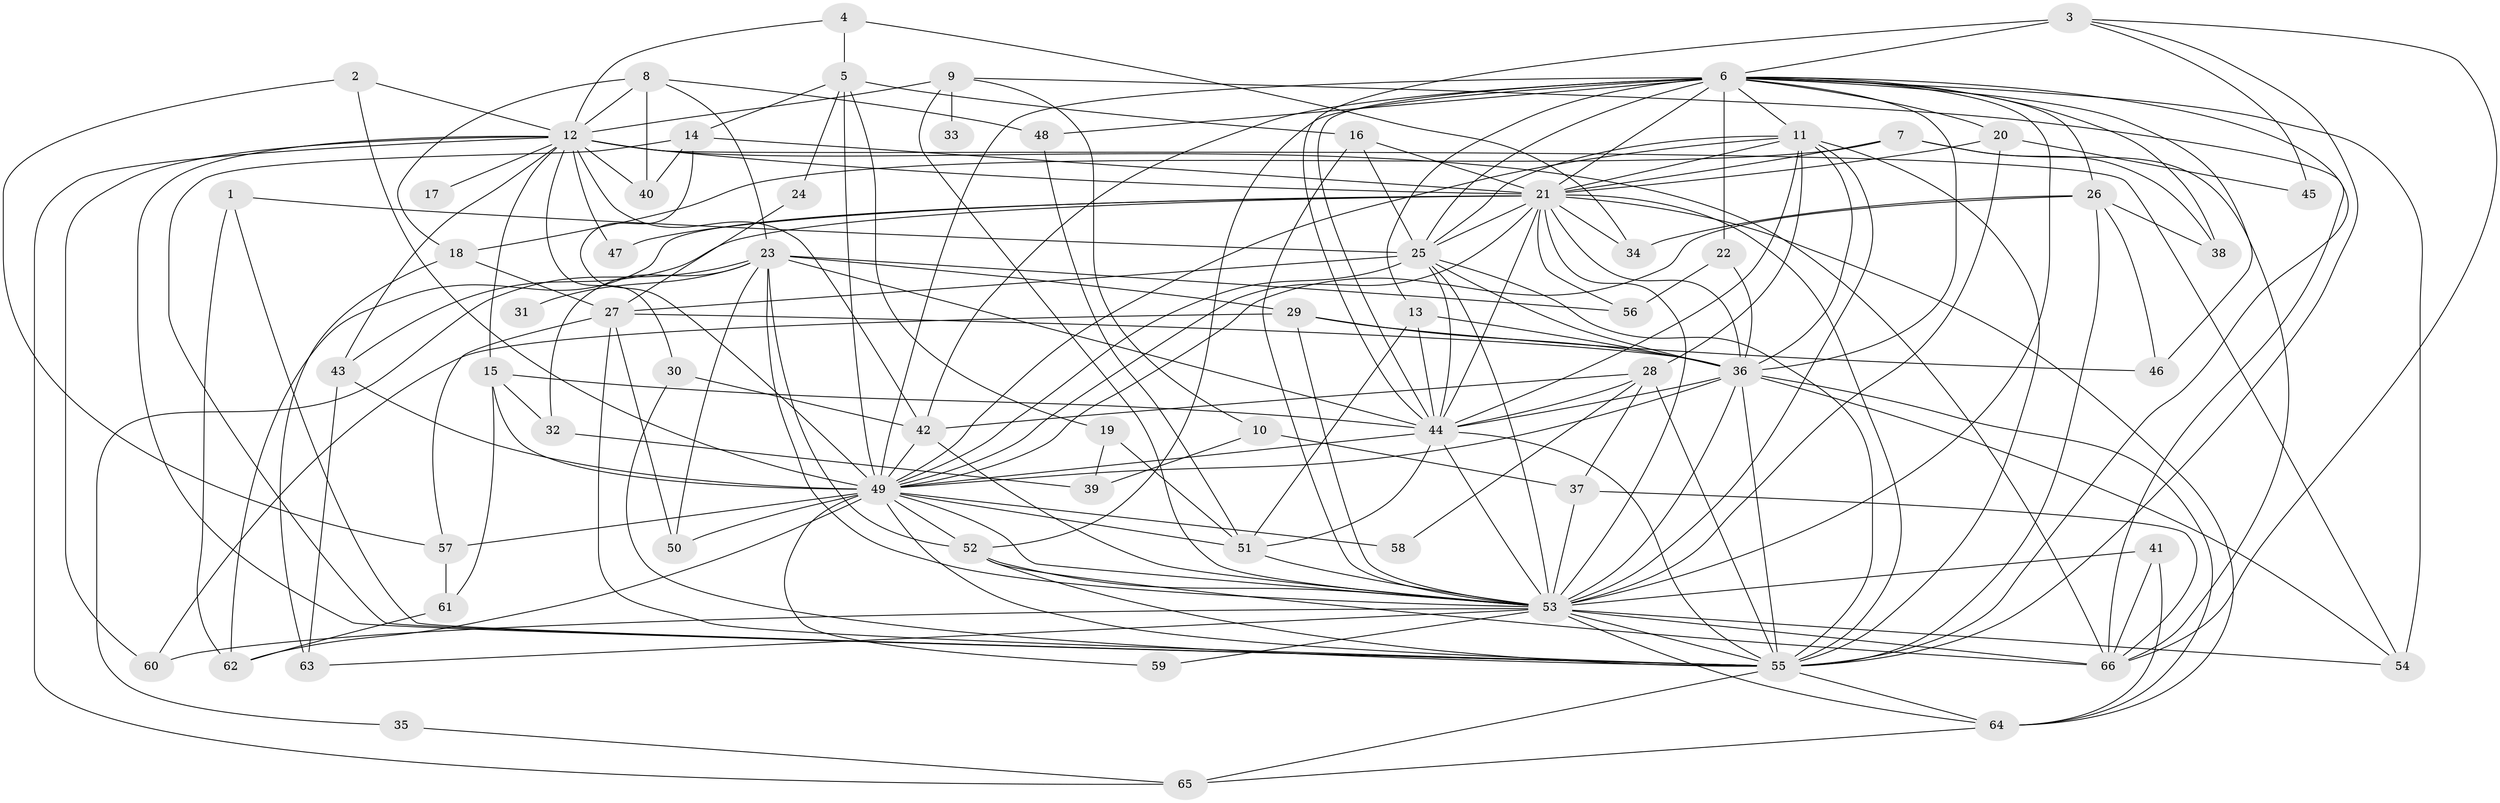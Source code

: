 // original degree distribution, {25: 0.007575757575757576, 19: 0.007575757575757576, 12: 0.007575757575757576, 18: 0.030303030303030304, 30: 0.007575757575757576, 23: 0.007575757575757576, 27: 0.007575757575757576, 13: 0.007575757575757576, 4: 0.06818181818181818, 3: 0.22727272727272727, 6: 0.045454545454545456, 7: 0.015151515151515152, 9: 0.007575757575757576, 5: 0.045454545454545456, 2: 0.5, 10: 0.007575757575757576}
// Generated by graph-tools (version 1.1) at 2025/01/03/09/25 03:01:27]
// undirected, 66 vertices, 192 edges
graph export_dot {
graph [start="1"]
  node [color=gray90,style=filled];
  1;
  2;
  3;
  4;
  5;
  6;
  7;
  8;
  9;
  10;
  11;
  12;
  13;
  14;
  15;
  16;
  17;
  18;
  19;
  20;
  21;
  22;
  23;
  24;
  25;
  26;
  27;
  28;
  29;
  30;
  31;
  32;
  33;
  34;
  35;
  36;
  37;
  38;
  39;
  40;
  41;
  42;
  43;
  44;
  45;
  46;
  47;
  48;
  49;
  50;
  51;
  52;
  53;
  54;
  55;
  56;
  57;
  58;
  59;
  60;
  61;
  62;
  63;
  64;
  65;
  66;
  1 -- 25 [weight=1.0];
  1 -- 55 [weight=1.0];
  1 -- 62 [weight=1.0];
  2 -- 12 [weight=1.0];
  2 -- 49 [weight=1.0];
  2 -- 57 [weight=1.0];
  3 -- 6 [weight=1.0];
  3 -- 44 [weight=2.0];
  3 -- 45 [weight=1.0];
  3 -- 55 [weight=1.0];
  3 -- 66 [weight=1.0];
  4 -- 5 [weight=1.0];
  4 -- 12 [weight=1.0];
  4 -- 34 [weight=1.0];
  5 -- 14 [weight=1.0];
  5 -- 16 [weight=1.0];
  5 -- 19 [weight=1.0];
  5 -- 24 [weight=1.0];
  5 -- 49 [weight=1.0];
  6 -- 11 [weight=2.0];
  6 -- 13 [weight=1.0];
  6 -- 20 [weight=1.0];
  6 -- 21 [weight=2.0];
  6 -- 22 [weight=1.0];
  6 -- 25 [weight=2.0];
  6 -- 26 [weight=1.0];
  6 -- 36 [weight=2.0];
  6 -- 38 [weight=1.0];
  6 -- 42 [weight=1.0];
  6 -- 44 [weight=3.0];
  6 -- 46 [weight=1.0];
  6 -- 48 [weight=1.0];
  6 -- 49 [weight=3.0];
  6 -- 52 [weight=1.0];
  6 -- 53 [weight=2.0];
  6 -- 54 [weight=1.0];
  6 -- 55 [weight=2.0];
  7 -- 18 [weight=1.0];
  7 -- 21 [weight=1.0];
  7 -- 38 [weight=1.0];
  7 -- 66 [weight=1.0];
  8 -- 12 [weight=1.0];
  8 -- 18 [weight=1.0];
  8 -- 23 [weight=1.0];
  8 -- 40 [weight=1.0];
  8 -- 48 [weight=1.0];
  9 -- 10 [weight=1.0];
  9 -- 12 [weight=1.0];
  9 -- 33 [weight=1.0];
  9 -- 53 [weight=1.0];
  9 -- 66 [weight=1.0];
  10 -- 37 [weight=1.0];
  10 -- 39 [weight=1.0];
  11 -- 21 [weight=1.0];
  11 -- 25 [weight=1.0];
  11 -- 28 [weight=2.0];
  11 -- 36 [weight=1.0];
  11 -- 44 [weight=1.0];
  11 -- 49 [weight=1.0];
  11 -- 53 [weight=2.0];
  11 -- 55 [weight=1.0];
  12 -- 15 [weight=1.0];
  12 -- 17 [weight=1.0];
  12 -- 21 [weight=1.0];
  12 -- 30 [weight=1.0];
  12 -- 40 [weight=1.0];
  12 -- 42 [weight=1.0];
  12 -- 43 [weight=1.0];
  12 -- 47 [weight=1.0];
  12 -- 54 [weight=1.0];
  12 -- 55 [weight=1.0];
  12 -- 60 [weight=1.0];
  12 -- 65 [weight=1.0];
  12 -- 66 [weight=1.0];
  13 -- 36 [weight=1.0];
  13 -- 44 [weight=1.0];
  13 -- 51 [weight=1.0];
  14 -- 21 [weight=1.0];
  14 -- 40 [weight=1.0];
  14 -- 49 [weight=2.0];
  14 -- 55 [weight=1.0];
  15 -- 32 [weight=1.0];
  15 -- 44 [weight=1.0];
  15 -- 49 [weight=1.0];
  15 -- 61 [weight=1.0];
  16 -- 21 [weight=1.0];
  16 -- 25 [weight=1.0];
  16 -- 53 [weight=1.0];
  18 -- 27 [weight=1.0];
  18 -- 63 [weight=1.0];
  19 -- 39 [weight=1.0];
  19 -- 51 [weight=1.0];
  20 -- 21 [weight=1.0];
  20 -- 45 [weight=1.0];
  20 -- 53 [weight=1.0];
  21 -- 25 [weight=4.0];
  21 -- 34 [weight=1.0];
  21 -- 36 [weight=2.0];
  21 -- 43 [weight=1.0];
  21 -- 44 [weight=1.0];
  21 -- 47 [weight=1.0];
  21 -- 49 [weight=2.0];
  21 -- 53 [weight=1.0];
  21 -- 55 [weight=1.0];
  21 -- 56 [weight=1.0];
  21 -- 62 [weight=1.0];
  21 -- 64 [weight=1.0];
  22 -- 36 [weight=1.0];
  22 -- 56 [weight=1.0];
  23 -- 29 [weight=1.0];
  23 -- 31 [weight=1.0];
  23 -- 32 [weight=1.0];
  23 -- 35 [weight=1.0];
  23 -- 44 [weight=1.0];
  23 -- 50 [weight=1.0];
  23 -- 52 [weight=1.0];
  23 -- 53 [weight=1.0];
  23 -- 56 [weight=1.0];
  24 -- 27 [weight=1.0];
  25 -- 27 [weight=1.0];
  25 -- 36 [weight=1.0];
  25 -- 44 [weight=2.0];
  25 -- 49 [weight=2.0];
  25 -- 53 [weight=1.0];
  25 -- 55 [weight=2.0];
  26 -- 34 [weight=1.0];
  26 -- 38 [weight=1.0];
  26 -- 46 [weight=1.0];
  26 -- 49 [weight=1.0];
  26 -- 55 [weight=1.0];
  27 -- 36 [weight=1.0];
  27 -- 50 [weight=1.0];
  27 -- 55 [weight=1.0];
  27 -- 57 [weight=1.0];
  28 -- 37 [weight=1.0];
  28 -- 42 [weight=1.0];
  28 -- 44 [weight=1.0];
  28 -- 55 [weight=1.0];
  28 -- 58 [weight=1.0];
  29 -- 36 [weight=1.0];
  29 -- 46 [weight=1.0];
  29 -- 53 [weight=2.0];
  29 -- 60 [weight=1.0];
  30 -- 42 [weight=1.0];
  30 -- 55 [weight=1.0];
  32 -- 39 [weight=1.0];
  35 -- 65 [weight=1.0];
  36 -- 44 [weight=1.0];
  36 -- 49 [weight=1.0];
  36 -- 53 [weight=2.0];
  36 -- 54 [weight=1.0];
  36 -- 55 [weight=2.0];
  36 -- 64 [weight=1.0];
  37 -- 53 [weight=1.0];
  37 -- 66 [weight=1.0];
  41 -- 53 [weight=1.0];
  41 -- 64 [weight=1.0];
  41 -- 66 [weight=1.0];
  42 -- 49 [weight=1.0];
  42 -- 53 [weight=1.0];
  43 -- 49 [weight=1.0];
  43 -- 63 [weight=1.0];
  44 -- 49 [weight=1.0];
  44 -- 51 [weight=1.0];
  44 -- 53 [weight=2.0];
  44 -- 55 [weight=1.0];
  48 -- 51 [weight=1.0];
  49 -- 50 [weight=1.0];
  49 -- 51 [weight=1.0];
  49 -- 52 [weight=1.0];
  49 -- 53 [weight=1.0];
  49 -- 55 [weight=1.0];
  49 -- 57 [weight=1.0];
  49 -- 58 [weight=1.0];
  49 -- 59 [weight=1.0];
  49 -- 62 [weight=1.0];
  51 -- 53 [weight=1.0];
  52 -- 53 [weight=1.0];
  52 -- 55 [weight=1.0];
  52 -- 66 [weight=1.0];
  53 -- 54 [weight=1.0];
  53 -- 55 [weight=1.0];
  53 -- 59 [weight=1.0];
  53 -- 60 [weight=1.0];
  53 -- 63 [weight=1.0];
  53 -- 64 [weight=1.0];
  53 -- 66 [weight=2.0];
  55 -- 64 [weight=1.0];
  55 -- 65 [weight=1.0];
  57 -- 61 [weight=1.0];
  61 -- 62 [weight=1.0];
  64 -- 65 [weight=1.0];
}
